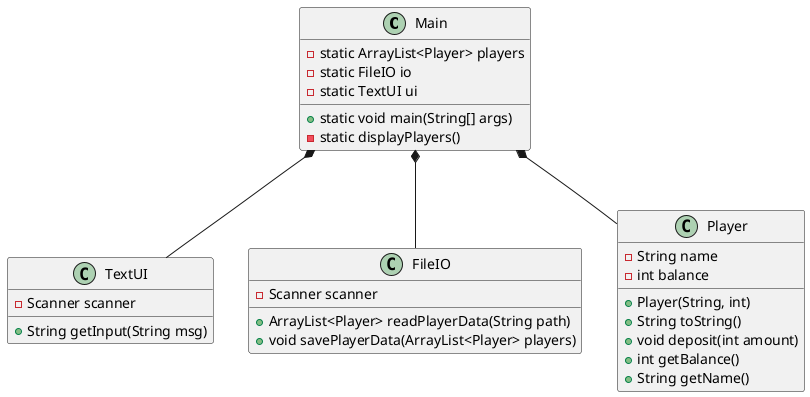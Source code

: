 
@startuml
'Utility klasse: TextUI.
'Håndtering af manglende data.
'Genbrug af bruger dialog



Main *-- TextUI
Main *-- FileIO
Main *-- Player




class Main{
- static ArrayList<Player> players
- static FileIO io
- static TextUI ui
+ static void main(String[] args)
- static displayPlayers()
}

Player  : - String name
Player  : - int balance
Player  : + Player(String, int)
Player  : + String toString()
Player  : + void deposit(int amount)
Player  : + int getBalance()
Player : + String getName()



'todo - TextUI: copy  from drinksmenu (https://github.com/Dat1Cphbusiness/DrinksMenu/blob/main/TextUI.java)
TextUI : + String getInput(String msg)
TextUI : - Scanner scanner


FileIO : - Scanner scanner
FileIO : + ArrayList<Player> readPlayerData(String path)
FileIO : + void savePlayerData(ArrayList<Player> players)

@enduml